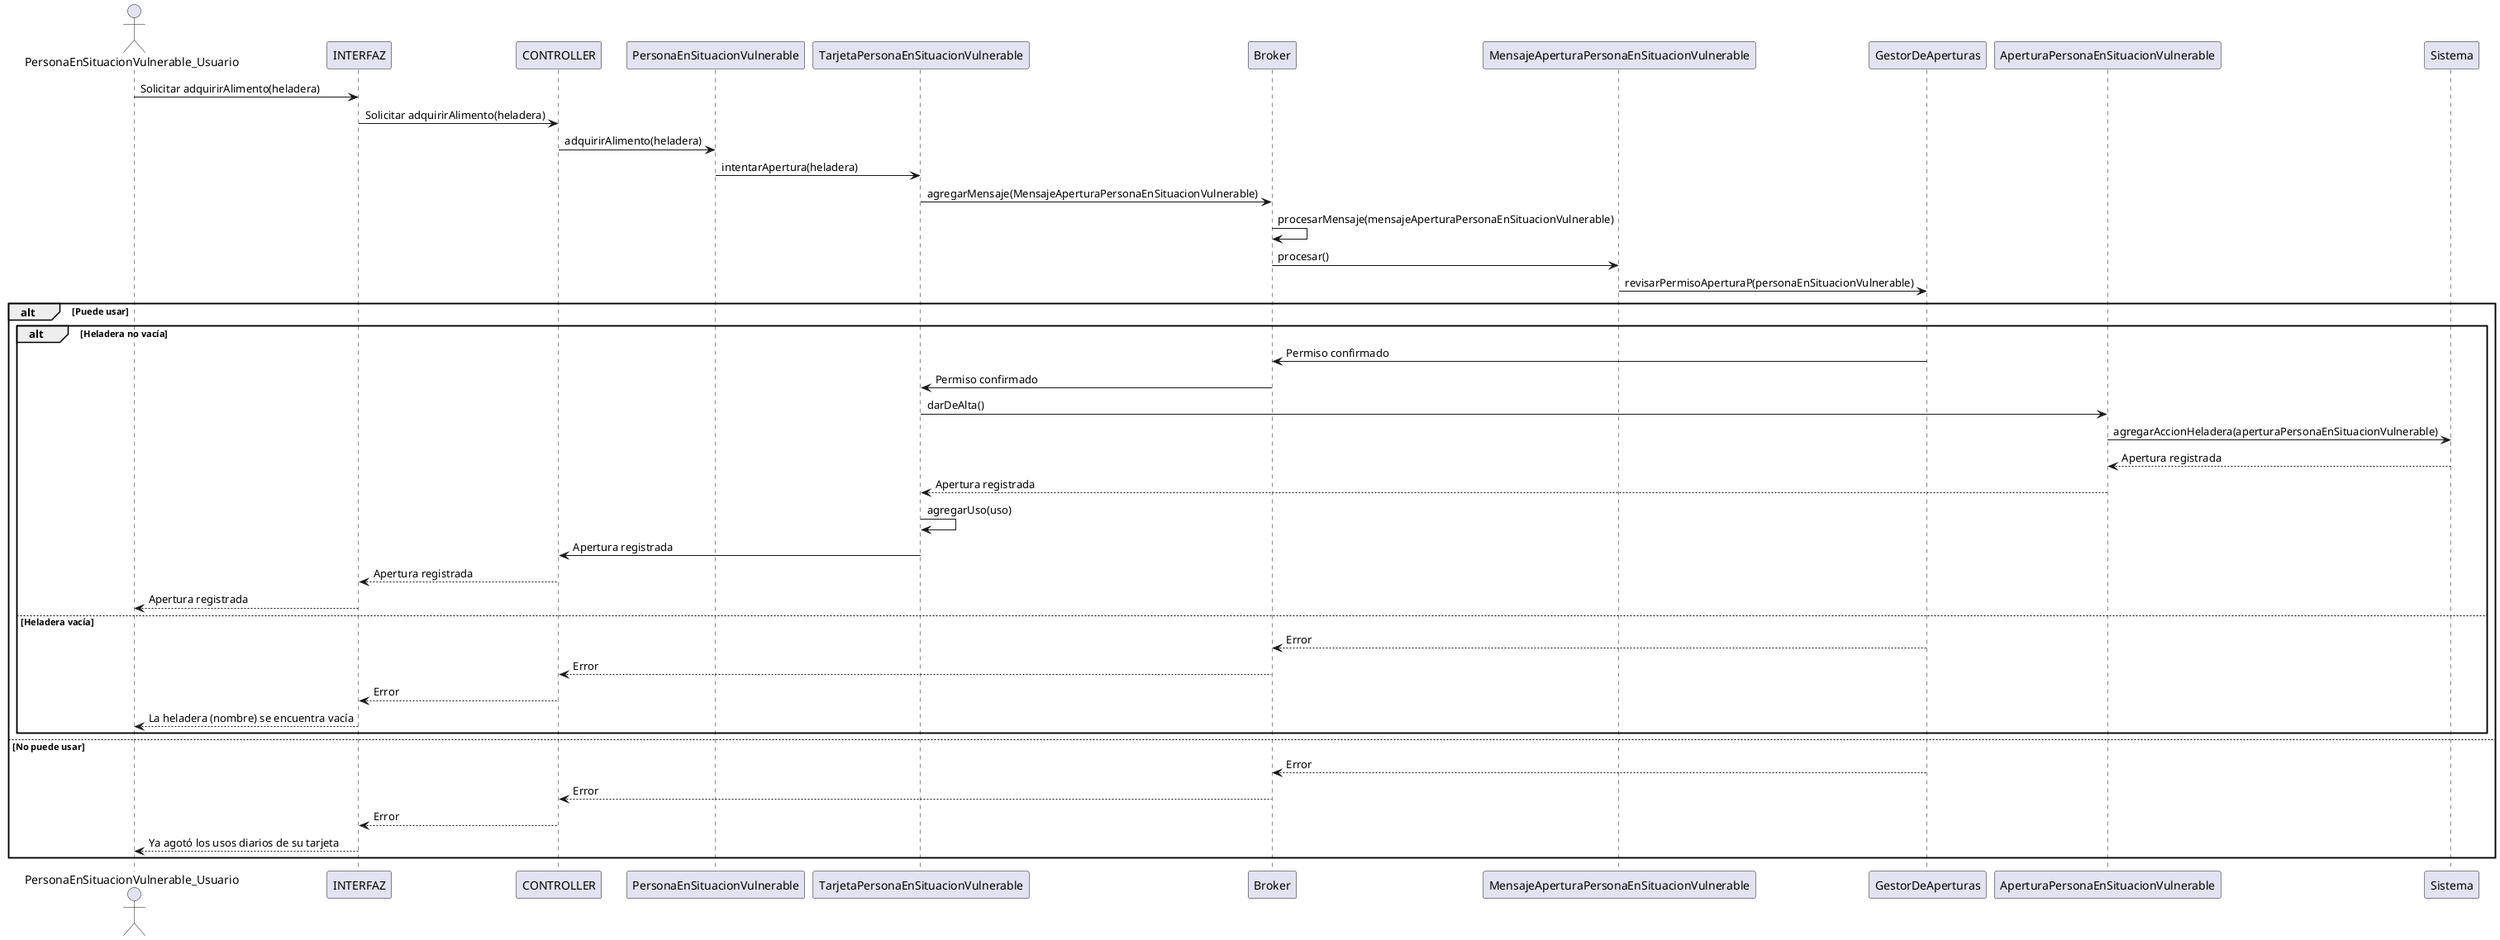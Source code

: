 @startuml abrir_heladera
actor PersonaEnSituacionVulnerable_Usuario as User
participant INTERFAZ
participant CONTROLLER
participant "PersonaEnSituacionVulnerable" as PersonaEnSituacionVulnerable
participant "TarjetaPersonaEnSituacionVulnerable" as TarjetaPersonaEnSituacionVulnerable
participant "Broker" as Broker
participant "MensajeAperturaPersonaEnSituacionVulnerable" as MensajeAperturaPersonaEnSituacionVulnerable
participant "GestorDeAperturas" as GestorDeAperturas
participant "AperturaPersonaEnSituacionVulnerable" as AperturaPersonaEnSituacionVulnerable
participant "Sistema" as Sistema

User -> INTERFAZ: Solicitar adquirirAlimento(heladera)
INTERFAZ -> CONTROLLER: Solicitar adquirirAlimento(heladera)
CONTROLLER -> PersonaEnSituacionVulnerable: adquirirAlimento(heladera)
PersonaEnSituacionVulnerable -> TarjetaPersonaEnSituacionVulnerable: intentarApertura(heladera)
TarjetaPersonaEnSituacionVulnerable -> Broker: agregarMensaje(MensajeAperturaPersonaEnSituacionVulnerable)
Broker -> Broker: procesarMensaje(mensajeAperturaPersonaEnSituacionVulnerable)
Broker -> MensajeAperturaPersonaEnSituacionVulnerable: procesar()
MensajeAperturaPersonaEnSituacionVulnerable -> GestorDeAperturas: revisarPermisoAperturaP(personaEnSituacionVulnerable)
alt Puede usar
    alt Heladera no vacía
        GestorDeAperturas -> Broker: Permiso confirmado
        Broker -> TarjetaPersonaEnSituacionVulnerable: Permiso confirmado
        TarjetaPersonaEnSituacionVulnerable -> AperturaPersonaEnSituacionVulnerable: darDeAlta()
        AperturaPersonaEnSituacionVulnerable -> Sistema: agregarAccionHeladera(aperturaPersonaEnSituacionVulnerable)
        Sistema --> AperturaPersonaEnSituacionVulnerable: Apertura registrada
        AperturaPersonaEnSituacionVulnerable --> TarjetaPersonaEnSituacionVulnerable: Apertura registrada
        TarjetaPersonaEnSituacionVulnerable -> TarjetaPersonaEnSituacionVulnerable: agregarUso(uso)
        TarjetaPersonaEnSituacionVulnerable -> CONTROLLER: Apertura registrada
        CONTROLLER --> INTERFAZ: Apertura registrada
        INTERFAZ --> User: Apertura registrada
    else Heladera vacía
        GestorDeAperturas --> Broker: Error
        Broker --> CONTROLLER: Error
        CONTROLLER --> INTERFAZ: Error
        INTERFAZ --> User: La heladera (nombre) se encuentra vacía
    end
else No puede usar
    GestorDeAperturas --> Broker: Error
        Broker --> CONTROLLER: Error
        CONTROLLER --> INTERFAZ: Error
        INTERFAZ --> User: Ya agotó los usos diarios de su tarjeta
end
@enduml
